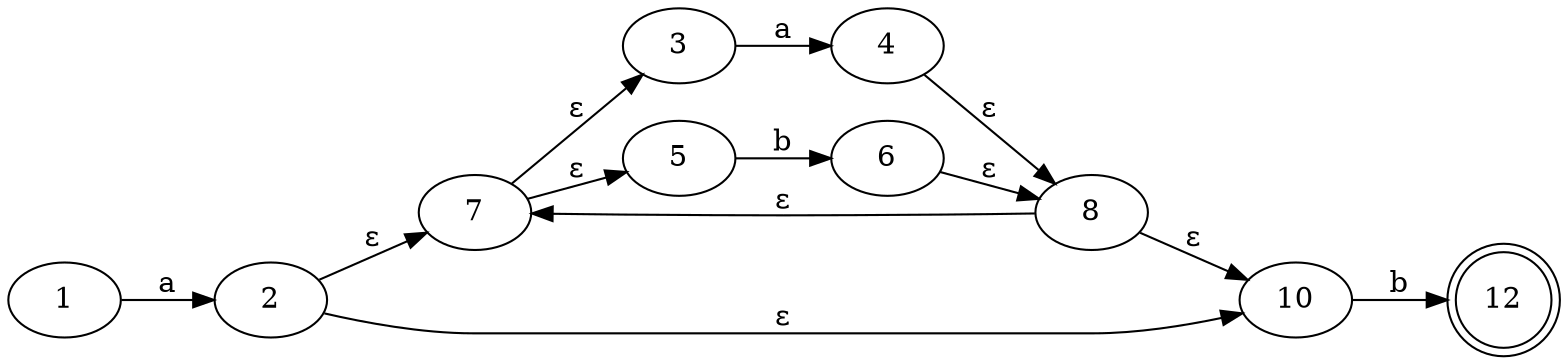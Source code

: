 digraph Automata {
	rankdir=LR
	1 [label=1]
	2 [label=2]
	7 [label=7]
	3 [label=3]
	5 [label=5]
	4 [label=4]
	6 [label=6]
	8 [label=8]
	10 [label=10]
	12 [label=12 shape=doublecircle]
	1 -> 2 [label=a]
	7 -> 3 [label="ε"]
	7 -> 5 [label="ε"]
	3 -> 4 [label=a]
	5 -> 6 [label=b]
	4 -> 8 [label="ε"]
	6 -> 8 [label="ε"]
	8 -> 10 [label="ε"]
	8 -> 7 [label="ε"]
	2 -> 7 [label="ε"]
	2 -> 10 [label="ε"]
	10 -> 12 [label=b]
}

